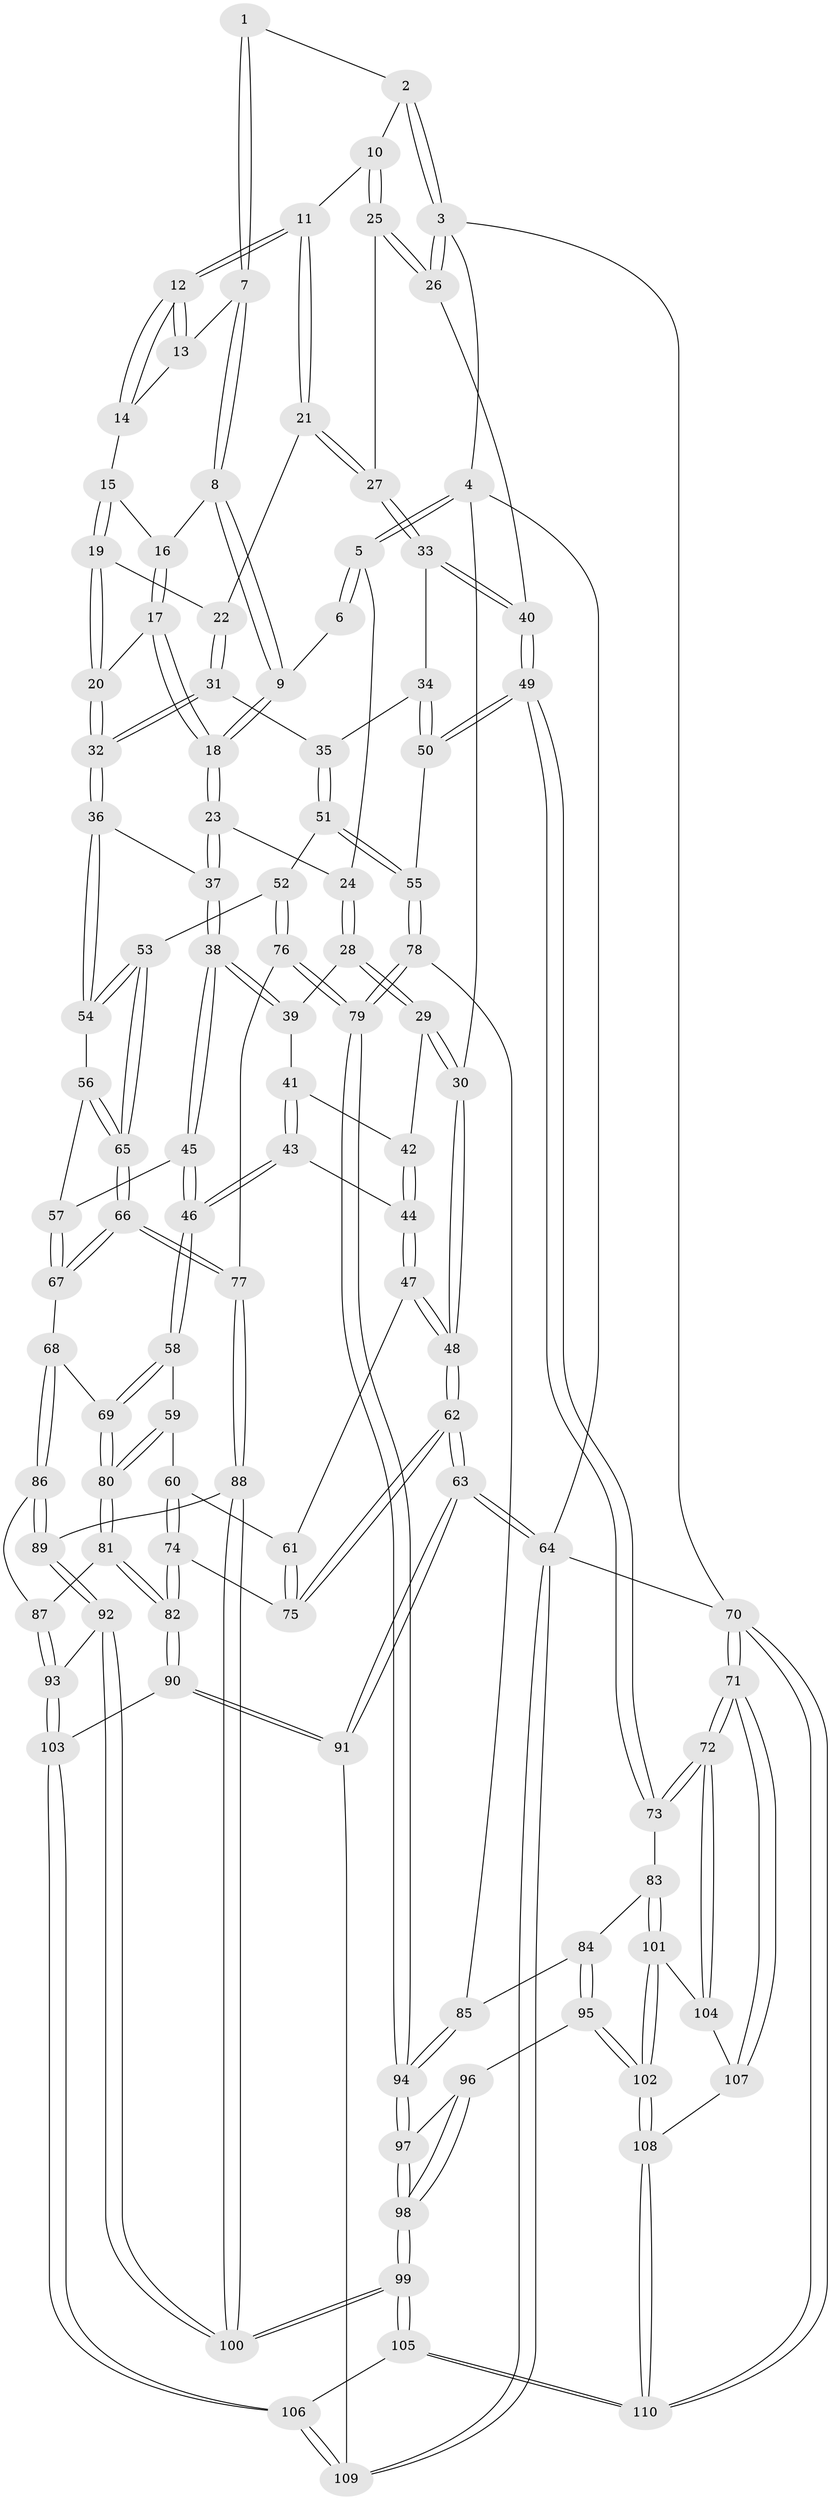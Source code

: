 // Generated by graph-tools (version 1.1) at 2025/17/03/09/25 04:17:14]
// undirected, 110 vertices, 272 edges
graph export_dot {
graph [start="1"]
  node [color=gray90,style=filled];
  1 [pos="+0.5456548952764166+0"];
  2 [pos="+0.7508239728662864+0"];
  3 [pos="+1+0"];
  4 [pos="+0+0"];
  5 [pos="+0+0"];
  6 [pos="+0.1803596999613807+0"];
  7 [pos="+0.5247022560809792+0"];
  8 [pos="+0.4764188101652326+0.04995358415782121"];
  9 [pos="+0.4119639383496577+0.1253596007147659"];
  10 [pos="+0.7665782565528456+0.07448357909925514"];
  11 [pos="+0.6497938662891581+0.16816065495853433"];
  12 [pos="+0.6036301310575491+0.12915319009294576"];
  13 [pos="+0.5496148957468496+0.016774362255255533"];
  14 [pos="+0.5466280246974858+0.13547622681423077"];
  15 [pos="+0.5421026470858347+0.1376499577207626"];
  16 [pos="+0.5267073034829238+0.13477708931533267"];
  17 [pos="+0.45415411100107844+0.22283353075789541"];
  18 [pos="+0.3742563047556399+0.21195710536467738"];
  19 [pos="+0.5535441101421559+0.21125033319710818"];
  20 [pos="+0.46350971807347946+0.22600089056468745"];
  21 [pos="+0.6376770861590256+0.20271701091271857"];
  22 [pos="+0.625104716249987+0.21832519531325162"];
  23 [pos="+0.37312308709860065+0.21255344291548897"];
  24 [pos="+0.1976867314631147+0.12461252888014075"];
  25 [pos="+0.8276203553374735+0.14968029655422227"];
  26 [pos="+1+0.2316511636382434"];
  27 [pos="+0.7878853493896477+0.2785696025377653"];
  28 [pos="+0.1561041931962183+0.28642614726592636"];
  29 [pos="+0+0.25649558661836974"];
  30 [pos="+0+0.1697889617452671"];
  31 [pos="+0.6239408461359659+0.34768803536171894"];
  32 [pos="+0.5720264454237383+0.37568579575469346"];
  33 [pos="+0.7912349133654925+0.33643276658065846"];
  34 [pos="+0.7743573724202433+0.3561897580999804"];
  35 [pos="+0.7266773373116343+0.37609882975177"];
  36 [pos="+0.5447466942769496+0.4105775268640103"];
  37 [pos="+0.35432784372400133+0.31525415672141816"];
  38 [pos="+0.2606192632667423+0.44953179537397514"];
  39 [pos="+0.1593981772595791+0.298998153139183"];
  40 [pos="+1+0.33934156718510056"];
  41 [pos="+0.06446095749616287+0.3593041552009303"];
  42 [pos="+0.05122474106989274+0.35289000544421134"];
  43 [pos="+0.11736659802548188+0.4669950447989395"];
  44 [pos="+0+0.4858756382105686"];
  45 [pos="+0.25816074043763704+0.4664471294793272"];
  46 [pos="+0.23519811097731821+0.49223101806491165"];
  47 [pos="+0+0.510690790615488"];
  48 [pos="+0+0.5040288802395794"];
  49 [pos="+1+0.5149688005627975"];
  50 [pos="+0.8837733508697703+0.5308464547956384"];
  51 [pos="+0.7048452676740558+0.5728601785269462"];
  52 [pos="+0.6466278400128961+0.5713725335217471"];
  53 [pos="+0.6170634806496157+0.5553630551331274"];
  54 [pos="+0.5301968478542086+0.4822505923242272"];
  55 [pos="+0.7541510358800275+0.6047979451746377"];
  56 [pos="+0.4946524547362635+0.4991903851536499"];
  57 [pos="+0.393086312064877+0.5038247449199631"];
  58 [pos="+0.22693012332059315+0.5483899596443425"];
  59 [pos="+0.224798031566181+0.5518452043919756"];
  60 [pos="+0.10623803625480648+0.6136752048694107"];
  61 [pos="+0.022840167852023478+0.5916085116536551"];
  62 [pos="+0+0.8208773418522012"];
  63 [pos="+0+1"];
  64 [pos="+0+1"];
  65 [pos="+0.47144535882633937+0.6746877247948101"];
  66 [pos="+0.4691618127949514+0.6804398239188124"];
  67 [pos="+0.4201916391226181+0.669768435972082"];
  68 [pos="+0.37072235235878476+0.6794771361476459"];
  69 [pos="+0.34764244310832754+0.6623782791144075"];
  70 [pos="+1+1"];
  71 [pos="+1+1"];
  72 [pos="+1+0.8960510520277487"];
  73 [pos="+1+0.6638263879638633"];
  74 [pos="+0.06684655908171575+0.7090401225854013"];
  75 [pos="+0.03568884188268648+0.7122931568901868"];
  76 [pos="+0.5505011495480171+0.7483298634306011"];
  77 [pos="+0.5193246937964479+0.7465118096665097"];
  78 [pos="+0.758986312955311+0.6335283656788152"];
  79 [pos="+0.5623295384835275+0.7556694384132449"];
  80 [pos="+0.20058106687882044+0.7734669879070649"];
  81 [pos="+0.19670543575775776+0.79538308709344"];
  82 [pos="+0.19417536993121065+0.7993875536259405"];
  83 [pos="+0.9339274150519257+0.7552245810771692"];
  84 [pos="+0.7941136062901318+0.7328071594399593"];
  85 [pos="+0.7849764771387038+0.7231238235954279"];
  86 [pos="+0.34704843290341636+0.7436916528989517"];
  87 [pos="+0.32759505370428826+0.7531002086407642"];
  88 [pos="+0.46726057694521356+0.8082263005132039"];
  89 [pos="+0.3659887235054476+0.7643254565424259"];
  90 [pos="+0.18999921196122038+0.8413648849438347"];
  91 [pos="+0.18164000948899803+0.8495810163043096"];
  92 [pos="+0.3574655408238488+0.885628465758315"];
  93 [pos="+0.35594623268303766+0.8855248090770724"];
  94 [pos="+0.6102538221035769+0.7956348504981119"];
  95 [pos="+0.7687094849989028+0.8969983848143216"];
  96 [pos="+0.7590977610967531+0.8986991500469416"];
  97 [pos="+0.614355984291159+0.813057939421586"];
  98 [pos="+0.5628419901944107+1"];
  99 [pos="+0.5272904986196774+1"];
  100 [pos="+0.4334670527718143+0.9074958702895636"];
  101 [pos="+0.9041936773688527+0.8900054483587276"];
  102 [pos="+0.794004119543898+0.9174397615080924"];
  103 [pos="+0.2847904349659609+0.8868574416805696"];
  104 [pos="+0.9287928479937965+0.9145801486127239"];
  105 [pos="+0.5196568403712862+1"];
  106 [pos="+0.31919273937990056+1"];
  107 [pos="+0.9283374572163167+0.9330409871808133"];
  108 [pos="+0.8625938533668261+1"];
  109 [pos="+0.25573759537525476+1"];
  110 [pos="+0.8777626568081005+1"];
  1 -- 2;
  1 -- 7;
  1 -- 7;
  2 -- 3;
  2 -- 3;
  2 -- 10;
  3 -- 4;
  3 -- 26;
  3 -- 26;
  3 -- 70;
  4 -- 5;
  4 -- 5;
  4 -- 30;
  4 -- 64;
  5 -- 6;
  5 -- 6;
  5 -- 24;
  6 -- 9;
  7 -- 8;
  7 -- 8;
  7 -- 13;
  8 -- 9;
  8 -- 9;
  8 -- 16;
  9 -- 18;
  9 -- 18;
  10 -- 11;
  10 -- 25;
  10 -- 25;
  11 -- 12;
  11 -- 12;
  11 -- 21;
  11 -- 21;
  12 -- 13;
  12 -- 13;
  12 -- 14;
  12 -- 14;
  13 -- 14;
  14 -- 15;
  15 -- 16;
  15 -- 19;
  15 -- 19;
  16 -- 17;
  16 -- 17;
  17 -- 18;
  17 -- 18;
  17 -- 20;
  18 -- 23;
  18 -- 23;
  19 -- 20;
  19 -- 20;
  19 -- 22;
  20 -- 32;
  20 -- 32;
  21 -- 22;
  21 -- 27;
  21 -- 27;
  22 -- 31;
  22 -- 31;
  23 -- 24;
  23 -- 37;
  23 -- 37;
  24 -- 28;
  24 -- 28;
  25 -- 26;
  25 -- 26;
  25 -- 27;
  26 -- 40;
  27 -- 33;
  27 -- 33;
  28 -- 29;
  28 -- 29;
  28 -- 39;
  29 -- 30;
  29 -- 30;
  29 -- 42;
  30 -- 48;
  30 -- 48;
  31 -- 32;
  31 -- 32;
  31 -- 35;
  32 -- 36;
  32 -- 36;
  33 -- 34;
  33 -- 40;
  33 -- 40;
  34 -- 35;
  34 -- 50;
  34 -- 50;
  35 -- 51;
  35 -- 51;
  36 -- 37;
  36 -- 54;
  36 -- 54;
  37 -- 38;
  37 -- 38;
  38 -- 39;
  38 -- 39;
  38 -- 45;
  38 -- 45;
  39 -- 41;
  40 -- 49;
  40 -- 49;
  41 -- 42;
  41 -- 43;
  41 -- 43;
  42 -- 44;
  42 -- 44;
  43 -- 44;
  43 -- 46;
  43 -- 46;
  44 -- 47;
  44 -- 47;
  45 -- 46;
  45 -- 46;
  45 -- 57;
  46 -- 58;
  46 -- 58;
  47 -- 48;
  47 -- 48;
  47 -- 61;
  48 -- 62;
  48 -- 62;
  49 -- 50;
  49 -- 50;
  49 -- 73;
  49 -- 73;
  50 -- 55;
  51 -- 52;
  51 -- 55;
  51 -- 55;
  52 -- 53;
  52 -- 76;
  52 -- 76;
  53 -- 54;
  53 -- 54;
  53 -- 65;
  53 -- 65;
  54 -- 56;
  55 -- 78;
  55 -- 78;
  56 -- 57;
  56 -- 65;
  56 -- 65;
  57 -- 67;
  57 -- 67;
  58 -- 59;
  58 -- 69;
  58 -- 69;
  59 -- 60;
  59 -- 80;
  59 -- 80;
  60 -- 61;
  60 -- 74;
  60 -- 74;
  61 -- 75;
  61 -- 75;
  62 -- 63;
  62 -- 63;
  62 -- 75;
  62 -- 75;
  63 -- 64;
  63 -- 64;
  63 -- 91;
  63 -- 91;
  64 -- 70;
  64 -- 109;
  64 -- 109;
  65 -- 66;
  65 -- 66;
  66 -- 67;
  66 -- 67;
  66 -- 77;
  66 -- 77;
  67 -- 68;
  68 -- 69;
  68 -- 86;
  68 -- 86;
  69 -- 80;
  69 -- 80;
  70 -- 71;
  70 -- 71;
  70 -- 110;
  70 -- 110;
  71 -- 72;
  71 -- 72;
  71 -- 107;
  71 -- 107;
  72 -- 73;
  72 -- 73;
  72 -- 104;
  72 -- 104;
  73 -- 83;
  74 -- 75;
  74 -- 82;
  74 -- 82;
  76 -- 77;
  76 -- 79;
  76 -- 79;
  77 -- 88;
  77 -- 88;
  78 -- 79;
  78 -- 79;
  78 -- 85;
  79 -- 94;
  79 -- 94;
  80 -- 81;
  80 -- 81;
  81 -- 82;
  81 -- 82;
  81 -- 87;
  82 -- 90;
  82 -- 90;
  83 -- 84;
  83 -- 101;
  83 -- 101;
  84 -- 85;
  84 -- 95;
  84 -- 95;
  85 -- 94;
  85 -- 94;
  86 -- 87;
  86 -- 89;
  86 -- 89;
  87 -- 93;
  87 -- 93;
  88 -- 89;
  88 -- 100;
  88 -- 100;
  89 -- 92;
  89 -- 92;
  90 -- 91;
  90 -- 91;
  90 -- 103;
  91 -- 109;
  92 -- 93;
  92 -- 100;
  92 -- 100;
  93 -- 103;
  93 -- 103;
  94 -- 97;
  94 -- 97;
  95 -- 96;
  95 -- 102;
  95 -- 102;
  96 -- 97;
  96 -- 98;
  96 -- 98;
  97 -- 98;
  97 -- 98;
  98 -- 99;
  98 -- 99;
  99 -- 100;
  99 -- 100;
  99 -- 105;
  99 -- 105;
  101 -- 102;
  101 -- 102;
  101 -- 104;
  102 -- 108;
  102 -- 108;
  103 -- 106;
  103 -- 106;
  104 -- 107;
  105 -- 106;
  105 -- 110;
  105 -- 110;
  106 -- 109;
  106 -- 109;
  107 -- 108;
  108 -- 110;
  108 -- 110;
}
